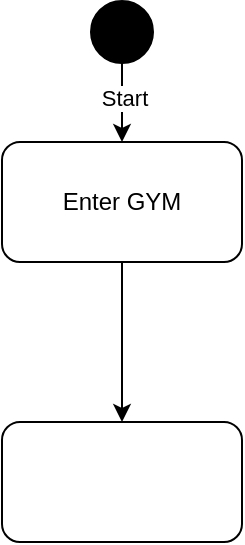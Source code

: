 <mxfile version="20.8.20" type="github">
  <diagram name="Page-1" id="KI0IDtrnXQYys5q5XAEx">
    <mxGraphModel dx="984" dy="615" grid="1" gridSize="10" guides="1" tooltips="1" connect="1" arrows="1" fold="1" page="1" pageScale="1" pageWidth="827" pageHeight="1169" math="0" shadow="0">
      <root>
        <mxCell id="0" />
        <mxCell id="1" parent="0" />
        <mxCell id="rAiY6HFQocjvr_OUIa5D-2" value="" style="edgeStyle=orthogonalEdgeStyle;rounded=0;orthogonalLoop=1;jettySize=auto;html=1;" edge="1" parent="1" source="zg731yLg5L4P5mixHPkh-1" target="rAiY6HFQocjvr_OUIa5D-1">
          <mxGeometry relative="1" as="geometry" />
        </mxCell>
        <mxCell id="zg731yLg5L4P5mixHPkh-1" value="Enter GYM" style="rounded=1;whiteSpace=wrap;html=1;" parent="1" vertex="1">
          <mxGeometry x="339" y="80" width="120" height="60" as="geometry" />
        </mxCell>
        <mxCell id="zg731yLg5L4P5mixHPkh-3" style="edgeStyle=orthogonalEdgeStyle;rounded=0;orthogonalLoop=1;jettySize=auto;html=1;exitX=0.5;exitY=1;exitDx=0;exitDy=0;exitPerimeter=0;entryX=0.5;entryY=0;entryDx=0;entryDy=0;" parent="1" source="zg731yLg5L4P5mixHPkh-2" target="zg731yLg5L4P5mixHPkh-1" edge="1">
          <mxGeometry relative="1" as="geometry" />
        </mxCell>
        <mxCell id="zg731yLg5L4P5mixHPkh-4" value="Start" style="edgeLabel;html=1;align=center;verticalAlign=middle;resizable=0;points=[];" parent="zg731yLg5L4P5mixHPkh-3" vertex="1" connectable="0">
          <mxGeometry x="-0.1" y="1" relative="1" as="geometry">
            <mxPoint as="offset" />
          </mxGeometry>
        </mxCell>
        <mxCell id="zg731yLg5L4P5mixHPkh-2" value="" style="strokeWidth=2;html=1;shape=mxgraph.flowchart.start_2;whiteSpace=wrap;fillColor=#000000;" parent="1" vertex="1">
          <mxGeometry x="384" y="10" width="30" height="30" as="geometry" />
        </mxCell>
        <mxCell id="rAiY6HFQocjvr_OUIa5D-1" value="" style="whiteSpace=wrap;html=1;rounded=1;" vertex="1" parent="1">
          <mxGeometry x="339" y="220" width="120" height="60" as="geometry" />
        </mxCell>
      </root>
    </mxGraphModel>
  </diagram>
</mxfile>
